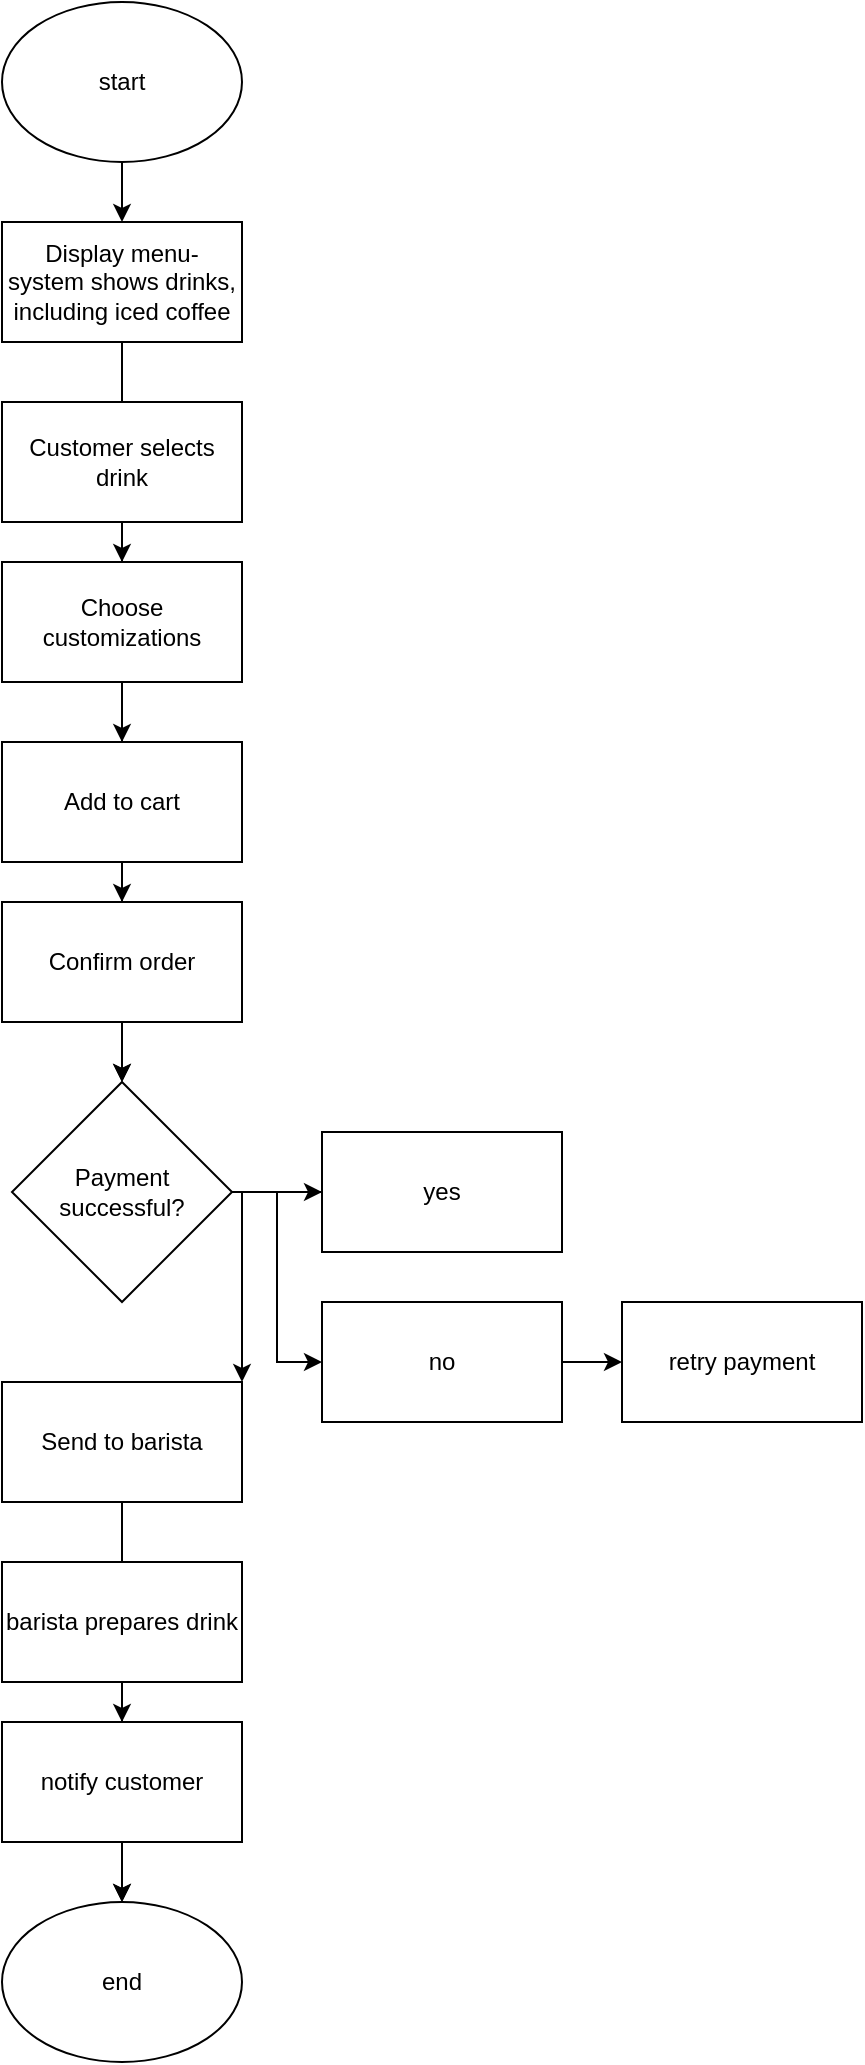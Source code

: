 <mxfile version="28.2.0">
  <diagram name="Page-1" id="0b3wpHcQyb-2khyv9idi">
    <mxGraphModel dx="1971" dy="926" grid="1" gridSize="10" guides="1" tooltips="1" connect="1" arrows="1" fold="1" page="1" pageScale="1" pageWidth="850" pageHeight="1100" math="0" shadow="0">
      <root>
        <mxCell id="0" />
        <mxCell id="1" parent="0" />
        <mxCell id="lMzHnR2GRFSSCRhKk6ZQ-12" value="" style="edgeStyle=orthogonalEdgeStyle;rounded=0;orthogonalLoop=1;jettySize=auto;html=1;" edge="1" parent="1" source="lMzHnR2GRFSSCRhKk6ZQ-1" target="lMzHnR2GRFSSCRhKk6ZQ-2">
          <mxGeometry relative="1" as="geometry" />
        </mxCell>
        <mxCell id="lMzHnR2GRFSSCRhKk6ZQ-1" value="start" style="ellipse;whiteSpace=wrap;html=1;" vertex="1" parent="1">
          <mxGeometry x="280" y="30" width="120" height="80" as="geometry" />
        </mxCell>
        <mxCell id="lMzHnR2GRFSSCRhKk6ZQ-13" value="" style="edgeStyle=orthogonalEdgeStyle;rounded=0;orthogonalLoop=1;jettySize=auto;html=1;" edge="1" parent="1" source="lMzHnR2GRFSSCRhKk6ZQ-2" target="lMzHnR2GRFSSCRhKk6ZQ-4">
          <mxGeometry relative="1" as="geometry" />
        </mxCell>
        <mxCell id="lMzHnR2GRFSSCRhKk6ZQ-2" value="Display menu- system shows drinks, including iced coffee" style="rounded=0;whiteSpace=wrap;html=1;" vertex="1" parent="1">
          <mxGeometry x="280" y="140" width="120" height="60" as="geometry" />
        </mxCell>
        <mxCell id="lMzHnR2GRFSSCRhKk6ZQ-14" value="" style="edgeStyle=orthogonalEdgeStyle;rounded=0;orthogonalLoop=1;jettySize=auto;html=1;" edge="1" parent="1" source="lMzHnR2GRFSSCRhKk6ZQ-3" target="lMzHnR2GRFSSCRhKk6ZQ-5">
          <mxGeometry relative="1" as="geometry" />
        </mxCell>
        <mxCell id="lMzHnR2GRFSSCRhKk6ZQ-3" value="Customer selects drink" style="rounded=0;whiteSpace=wrap;html=1;" vertex="1" parent="1">
          <mxGeometry x="280" y="230" width="120" height="60" as="geometry" />
        </mxCell>
        <mxCell id="lMzHnR2GRFSSCRhKk6ZQ-15" value="" style="edgeStyle=orthogonalEdgeStyle;rounded=0;orthogonalLoop=1;jettySize=auto;html=1;" edge="1" parent="1" source="lMzHnR2GRFSSCRhKk6ZQ-4" target="lMzHnR2GRFSSCRhKk6ZQ-6">
          <mxGeometry relative="1" as="geometry" />
        </mxCell>
        <mxCell id="lMzHnR2GRFSSCRhKk6ZQ-4" value="Choose customizations" style="rounded=0;whiteSpace=wrap;html=1;" vertex="1" parent="1">
          <mxGeometry x="280" y="310" width="120" height="60" as="geometry" />
        </mxCell>
        <mxCell id="lMzHnR2GRFSSCRhKk6ZQ-16" value="" style="edgeStyle=orthogonalEdgeStyle;rounded=0;orthogonalLoop=1;jettySize=auto;html=1;" edge="1" parent="1" source="lMzHnR2GRFSSCRhKk6ZQ-5" target="lMzHnR2GRFSSCRhKk6ZQ-8">
          <mxGeometry relative="1" as="geometry" />
        </mxCell>
        <mxCell id="lMzHnR2GRFSSCRhKk6ZQ-5" value="Add to cart" style="rounded=0;whiteSpace=wrap;html=1;" vertex="1" parent="1">
          <mxGeometry x="280" y="400" width="120" height="60" as="geometry" />
        </mxCell>
        <mxCell id="lMzHnR2GRFSSCRhKk6ZQ-17" value="" style="edgeStyle=orthogonalEdgeStyle;rounded=0;orthogonalLoop=1;jettySize=auto;html=1;" edge="1" parent="1" source="lMzHnR2GRFSSCRhKk6ZQ-6" target="lMzHnR2GRFSSCRhKk6ZQ-8">
          <mxGeometry relative="1" as="geometry" />
        </mxCell>
        <mxCell id="lMzHnR2GRFSSCRhKk6ZQ-6" value="Confirm order" style="rounded=0;whiteSpace=wrap;html=1;" vertex="1" parent="1">
          <mxGeometry x="280" y="480" width="120" height="60" as="geometry" />
        </mxCell>
        <mxCell id="lMzHnR2GRFSSCRhKk6ZQ-11" value="" style="edgeStyle=orthogonalEdgeStyle;rounded=0;orthogonalLoop=1;jettySize=auto;html=1;" edge="1" parent="1" source="lMzHnR2GRFSSCRhKk6ZQ-8" target="lMzHnR2GRFSSCRhKk6ZQ-9">
          <mxGeometry relative="1" as="geometry" />
        </mxCell>
        <mxCell id="lMzHnR2GRFSSCRhKk6ZQ-18" style="edgeStyle=orthogonalEdgeStyle;rounded=0;orthogonalLoop=1;jettySize=auto;html=1;" edge="1" parent="1" source="lMzHnR2GRFSSCRhKk6ZQ-8" target="lMzHnR2GRFSSCRhKk6ZQ-10">
          <mxGeometry relative="1" as="geometry" />
        </mxCell>
        <mxCell id="lMzHnR2GRFSSCRhKk6ZQ-8" value="Payment successful?" style="rhombus;whiteSpace=wrap;html=1;" vertex="1" parent="1">
          <mxGeometry x="285" y="570" width="110" height="110" as="geometry" />
        </mxCell>
        <mxCell id="lMzHnR2GRFSSCRhKk6ZQ-20" style="edgeStyle=orthogonalEdgeStyle;rounded=0;orthogonalLoop=1;jettySize=auto;html=1;entryX=1;entryY=0;entryDx=0;entryDy=0;" edge="1" parent="1" source="lMzHnR2GRFSSCRhKk6ZQ-9" target="lMzHnR2GRFSSCRhKk6ZQ-19">
          <mxGeometry relative="1" as="geometry" />
        </mxCell>
        <mxCell id="lMzHnR2GRFSSCRhKk6ZQ-9" value="yes" style="rounded=0;whiteSpace=wrap;html=1;" vertex="1" parent="1">
          <mxGeometry x="440" y="595" width="120" height="60" as="geometry" />
        </mxCell>
        <mxCell id="lMzHnR2GRFSSCRhKk6ZQ-22" value="" style="edgeStyle=orthogonalEdgeStyle;rounded=0;orthogonalLoop=1;jettySize=auto;html=1;" edge="1" parent="1" source="lMzHnR2GRFSSCRhKk6ZQ-10" target="lMzHnR2GRFSSCRhKk6ZQ-21">
          <mxGeometry relative="1" as="geometry" />
        </mxCell>
        <mxCell id="lMzHnR2GRFSSCRhKk6ZQ-10" value="no" style="rounded=0;whiteSpace=wrap;html=1;" vertex="1" parent="1">
          <mxGeometry x="440" y="680" width="120" height="60" as="geometry" />
        </mxCell>
        <mxCell id="lMzHnR2GRFSSCRhKk6ZQ-27" value="" style="edgeStyle=orthogonalEdgeStyle;rounded=0;orthogonalLoop=1;jettySize=auto;html=1;" edge="1" parent="1" source="lMzHnR2GRFSSCRhKk6ZQ-19" target="lMzHnR2GRFSSCRhKk6ZQ-24">
          <mxGeometry relative="1" as="geometry" />
        </mxCell>
        <mxCell id="lMzHnR2GRFSSCRhKk6ZQ-19" value="Send to barista" style="rounded=0;whiteSpace=wrap;html=1;" vertex="1" parent="1">
          <mxGeometry x="280" y="720" width="120" height="60" as="geometry" />
        </mxCell>
        <mxCell id="lMzHnR2GRFSSCRhKk6ZQ-21" value="retry payment" style="rounded=0;whiteSpace=wrap;html=1;" vertex="1" parent="1">
          <mxGeometry x="590" y="680" width="120" height="60" as="geometry" />
        </mxCell>
        <mxCell id="lMzHnR2GRFSSCRhKk6ZQ-28" value="" style="edgeStyle=orthogonalEdgeStyle;rounded=0;orthogonalLoop=1;jettySize=auto;html=1;" edge="1" parent="1" source="lMzHnR2GRFSSCRhKk6ZQ-23" target="lMzHnR2GRFSSCRhKk6ZQ-26">
          <mxGeometry relative="1" as="geometry" />
        </mxCell>
        <mxCell id="lMzHnR2GRFSSCRhKk6ZQ-23" value="barista prepares drink" style="rounded=0;whiteSpace=wrap;html=1;" vertex="1" parent="1">
          <mxGeometry x="280" y="810" width="120" height="60" as="geometry" />
        </mxCell>
        <mxCell id="lMzHnR2GRFSSCRhKk6ZQ-29" value="" style="edgeStyle=orthogonalEdgeStyle;rounded=0;orthogonalLoop=1;jettySize=auto;html=1;" edge="1" parent="1" source="lMzHnR2GRFSSCRhKk6ZQ-24" target="lMzHnR2GRFSSCRhKk6ZQ-26">
          <mxGeometry relative="1" as="geometry" />
        </mxCell>
        <mxCell id="lMzHnR2GRFSSCRhKk6ZQ-24" value="notify customer" style="rounded=0;whiteSpace=wrap;html=1;" vertex="1" parent="1">
          <mxGeometry x="280" y="890" width="120" height="60" as="geometry" />
        </mxCell>
        <mxCell id="lMzHnR2GRFSSCRhKk6ZQ-26" value="end" style="ellipse;whiteSpace=wrap;html=1;" vertex="1" parent="1">
          <mxGeometry x="280" y="980" width="120" height="80" as="geometry" />
        </mxCell>
      </root>
    </mxGraphModel>
  </diagram>
</mxfile>
